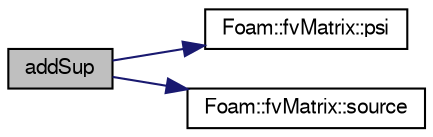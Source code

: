 digraph "addSup"
{
  bgcolor="transparent";
  edge [fontname="FreeSans",fontsize="10",labelfontname="FreeSans",labelfontsize="10"];
  node [fontname="FreeSans",fontsize="10",shape=record];
  rankdir="LR";
  Node328 [label="addSup",height=0.2,width=0.4,color="black", fillcolor="grey75", style="filled", fontcolor="black"];
  Node328 -> Node329 [color="midnightblue",fontsize="10",style="solid",fontname="FreeSans"];
  Node329 [label="Foam::fvMatrix::psi",height=0.2,width=0.4,color="black",URL="$a22358.html#a746a21ead7ed7561097637595338028c"];
  Node328 -> Node330 [color="midnightblue",fontsize="10",style="solid",fontname="FreeSans"];
  Node330 [label="Foam::fvMatrix::source",height=0.2,width=0.4,color="black",URL="$a22358.html#a4c49d61a0e11bbdadf6646dbe3740560"];
}
